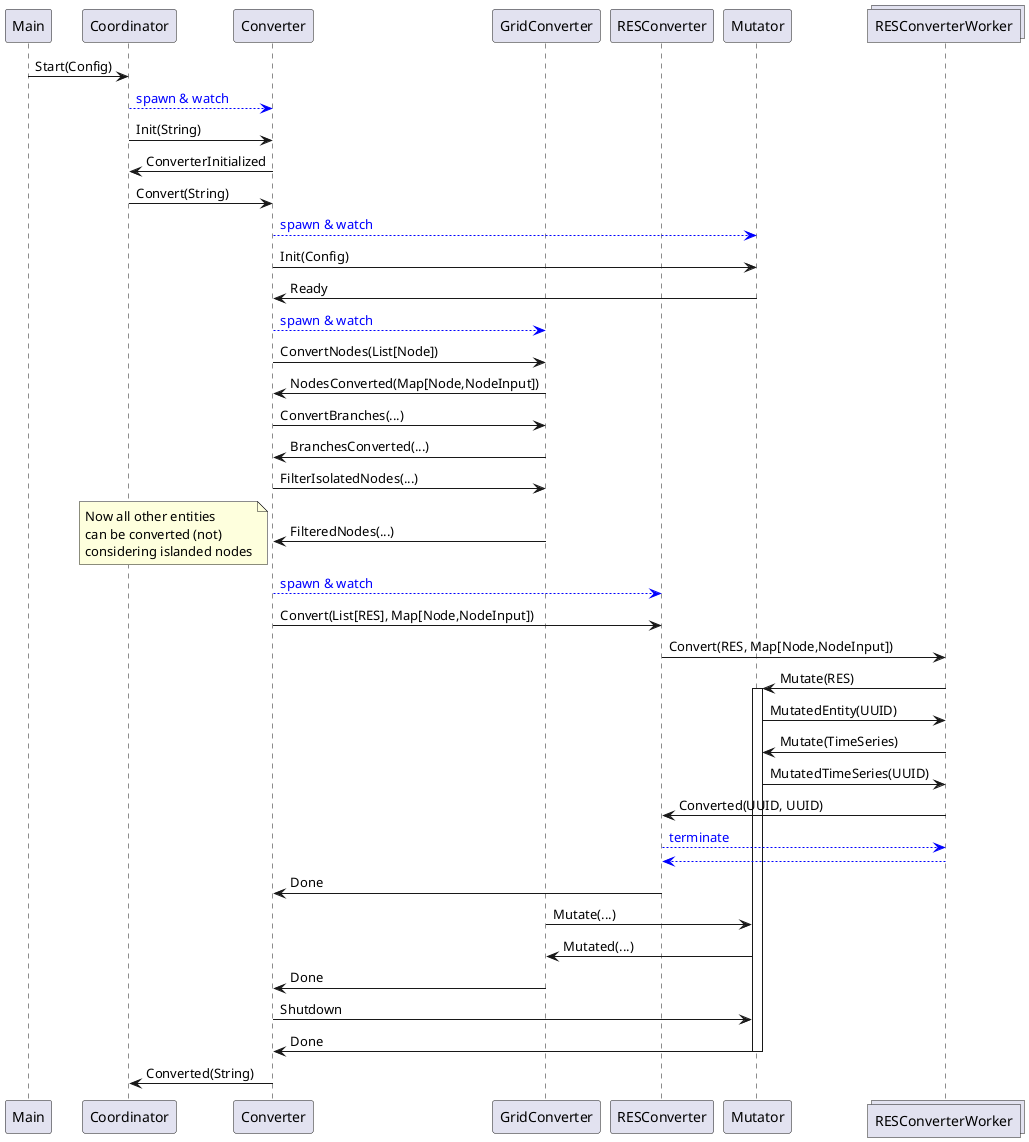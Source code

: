 @startuml

participant Main
participant Coordinator
participant Converter
participant GridConverter
participant RESConverter
participant Mutator
collections RESConverterWorker

Main -> Coordinator: Start(Config)
Coordinator --[#blue]> Converter: <font color=blue>spawn & watch</font>
Coordinator -> Converter: Init(String)
Coordinator <- Converter: ConverterInitialized
Coordinator -> Converter: Convert(String)
Converter --[#blue]> Mutator: <font color=blue>spawn & watch</font>
Converter -> Mutator: Init(Config)
Converter <- Mutator: Ready
Converter --[#blue]> GridConverter: <font color=blue>spawn & watch</font>
Converter -> GridConverter: ConvertNodes(List[Node])
Converter <- GridConverter: NodesConverted(Map[Node,NodeInput])
Converter -> GridConverter: ConvertBranches(...)
Converter <- GridConverter: BranchesConverted(...)
Converter -> GridConverter: FilterIsolatedNodes(...)
Converter <- GridConverter: FilteredNodes(...)
note left: Now all other entities\ncan be converted (not)\nconsidering islanded nodes

Converter --[#blue]> RESConverter: <font color=blue>spawn & watch</font>
Converter -> RESConverter: Convert(List[RES], Map[Node,NodeInput])
RESConverter -> RESConverterWorker: Convert(RES, Map[Node,NodeInput])
RESConverterWorker -> Mutator: Mutate(RES)
activate Mutator
RESConverterWorker <- Mutator: MutatedEntity(UUID)
RESConverterWorker -> Mutator: Mutate(TimeSeries)
RESConverterWorker <- Mutator: MutatedTimeSeries(UUID)
RESConverter <- RESConverterWorker: Converted(UUID, UUID)
RESConverter --[#blue]> RESConverterWorker: <font color=blue>terminate</font>
RESConverter <--[#blue] RESConverterWorker
Converter <- RESConverter: Done

GridConverter -> Mutator: Mutate(...)
GridConverter <- Mutator: Mutated(...)
Converter <- GridConverter: Done

Converter -> Mutator: Shutdown
Converter <- Mutator: Done
deactivate Mutator

Coordinator <- Converter: Converted(String)
@enduml